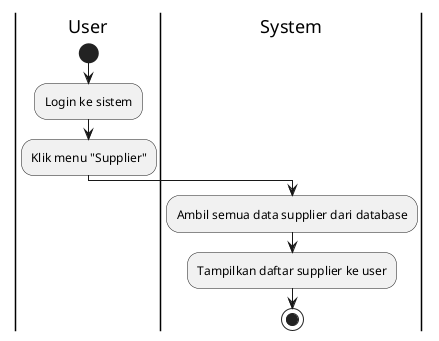 @startuml
|User|
start
:Login ke sistem;
:Klik menu "Supplier";
|System|
:Ambil semua data supplier dari database;
:Tampilkan daftar supplier ke user;
stop
@enduml